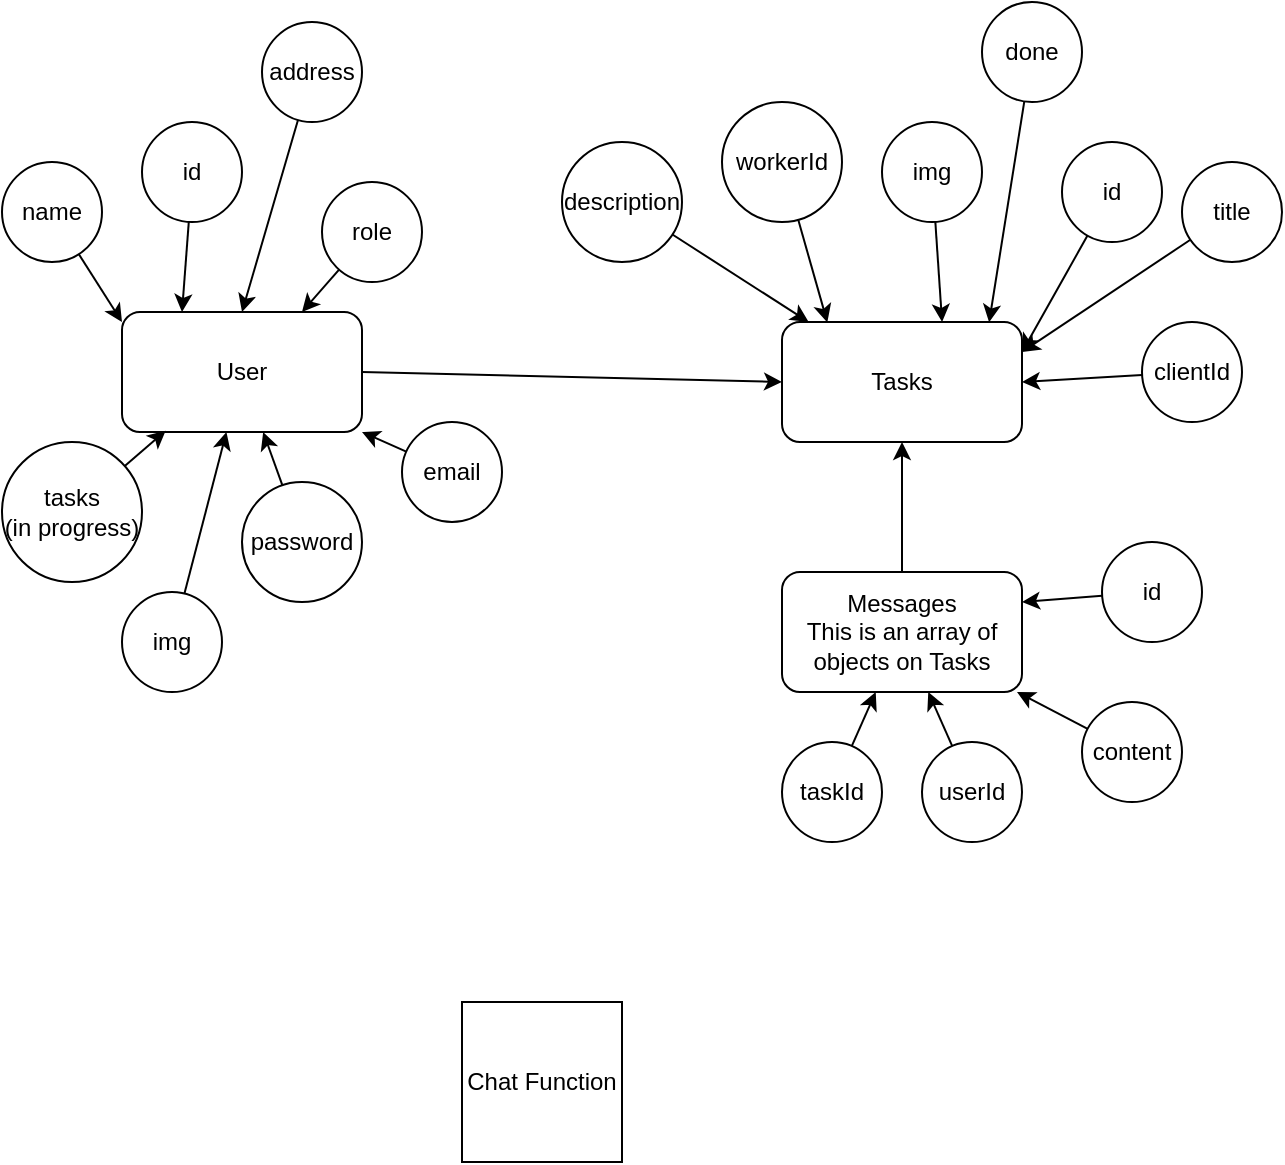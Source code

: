 <mxfile>
    <diagram id="0TPn_MgCuzqNqxGFEw4b" name="Page-1">
        <mxGraphModel dx="1265" dy="948" grid="1" gridSize="10" guides="1" tooltips="1" connect="1" arrows="1" fold="1" page="1" pageScale="1" pageWidth="827" pageHeight="1169" math="0" shadow="0">
            <root>
                <mxCell id="0"/>
                <mxCell id="1" parent="0"/>
                <mxCell id="3" value="User" style="rounded=1;whiteSpace=wrap;html=1;" parent="1" vertex="1">
                    <mxGeometry x="70" y="395" width="120" height="60" as="geometry"/>
                </mxCell>
                <mxCell id="11" value="Tasks" style="rounded=1;whiteSpace=wrap;html=1;" parent="1" vertex="1">
                    <mxGeometry x="400" y="400" width="120" height="60" as="geometry"/>
                </mxCell>
                <mxCell id="37" style="edgeStyle=none;html=1;entryX=0.5;entryY=1;entryDx=0;entryDy=0;" edge="1" parent="1" source="12" target="11">
                    <mxGeometry relative="1" as="geometry"/>
                </mxCell>
                <mxCell id="12" value="Messages&lt;br&gt;This is an array of objects on Tasks" style="rounded=1;whiteSpace=wrap;html=1;" parent="1" vertex="1">
                    <mxGeometry x="400" y="525" width="120" height="60" as="geometry"/>
                </mxCell>
                <mxCell id="17" value="" style="edgeStyle=none;html=1;" parent="1" source="15" target="12" edge="1">
                    <mxGeometry relative="1" as="geometry"/>
                </mxCell>
                <mxCell id="15" value="taskId" style="ellipse;whiteSpace=wrap;html=1;aspect=fixed;" parent="1" vertex="1">
                    <mxGeometry x="400" y="610" width="50" height="50" as="geometry"/>
                </mxCell>
                <mxCell id="18" value="" style="edgeStyle=none;html=1;" parent="1" source="16" target="12" edge="1">
                    <mxGeometry relative="1" as="geometry"/>
                </mxCell>
                <mxCell id="16" value="userId" style="ellipse;whiteSpace=wrap;html=1;aspect=fixed;" parent="1" vertex="1">
                    <mxGeometry x="470" y="610" width="50" height="50" as="geometry"/>
                </mxCell>
                <mxCell id="29" style="edgeStyle=none;html=1;entryX=0;entryY=0.5;entryDx=0;entryDy=0;exitX=1;exitY=0.5;exitDx=0;exitDy=0;" parent="1" source="3" target="11" edge="1">
                    <mxGeometry relative="1" as="geometry">
                        <mxPoint x="210" y="468" as="sourcePoint"/>
                        <Array as="points"/>
                    </mxGeometry>
                </mxCell>
                <mxCell id="31" value="" style="edgeStyle=none;html=1;" parent="1" source="30" target="12" edge="1">
                    <mxGeometry relative="1" as="geometry"/>
                </mxCell>
                <mxCell id="30" value="content" style="ellipse;whiteSpace=wrap;html=1;aspect=fixed;" parent="1" vertex="1">
                    <mxGeometry x="550" y="590" width="50" height="50" as="geometry"/>
                </mxCell>
                <mxCell id="34" value="Chat Function" style="whiteSpace=wrap;html=1;aspect=fixed;" parent="1" vertex="1">
                    <mxGeometry x="240" y="740" width="80" height="80" as="geometry"/>
                </mxCell>
                <mxCell id="43" style="edgeStyle=none;html=1;entryX=0.667;entryY=0;entryDx=0;entryDy=0;entryPerimeter=0;" edge="1" parent="1" source="38" target="11">
                    <mxGeometry relative="1" as="geometry"/>
                </mxCell>
                <mxCell id="38" value="img" style="ellipse;whiteSpace=wrap;html=1;aspect=fixed;" vertex="1" parent="1">
                    <mxGeometry x="450" y="300" width="50" height="50" as="geometry"/>
                </mxCell>
                <mxCell id="42" style="edgeStyle=none;html=1;entryX=1;entryY=0.25;entryDx=0;entryDy=0;" edge="1" parent="1" source="39" target="11">
                    <mxGeometry relative="1" as="geometry"/>
                </mxCell>
                <mxCell id="39" value="id" style="ellipse;whiteSpace=wrap;html=1;aspect=fixed;" vertex="1" parent="1">
                    <mxGeometry x="540" y="310" width="50" height="50" as="geometry"/>
                </mxCell>
                <mxCell id="41" style="edgeStyle=none;html=1;entryX=1;entryY=0.25;entryDx=0;entryDy=0;" edge="1" parent="1" source="40" target="12">
                    <mxGeometry relative="1" as="geometry"/>
                </mxCell>
                <mxCell id="40" value="id" style="ellipse;whiteSpace=wrap;html=1;aspect=fixed;" vertex="1" parent="1">
                    <mxGeometry x="560" y="510" width="50" height="50" as="geometry"/>
                </mxCell>
                <mxCell id="45" style="edgeStyle=none;html=1;entryX=1;entryY=0.5;entryDx=0;entryDy=0;" edge="1" parent="1" source="44" target="11">
                    <mxGeometry relative="1" as="geometry"/>
                </mxCell>
                <mxCell id="44" value="clientId" style="ellipse;whiteSpace=wrap;html=1;aspect=fixed;" vertex="1" parent="1">
                    <mxGeometry x="580" y="400" width="50" height="50" as="geometry"/>
                </mxCell>
                <mxCell id="47" style="edgeStyle=none;html=1;entryX=0.189;entryY=0.003;entryDx=0;entryDy=0;entryPerimeter=0;" edge="1" parent="1" source="46" target="11">
                    <mxGeometry relative="1" as="geometry"/>
                </mxCell>
                <mxCell id="46" value="workerId" style="ellipse;whiteSpace=wrap;html=1;aspect=fixed;" vertex="1" parent="1">
                    <mxGeometry x="370" y="290" width="60" height="60" as="geometry"/>
                </mxCell>
                <mxCell id="49" style="edgeStyle=none;html=1;entryX=1;entryY=0.25;entryDx=0;entryDy=0;" edge="1" parent="1" source="48" target="11">
                    <mxGeometry relative="1" as="geometry"/>
                </mxCell>
                <mxCell id="48" value="title" style="ellipse;whiteSpace=wrap;html=1;aspect=fixed;" vertex="1" parent="1">
                    <mxGeometry x="600" y="320" width="50" height="50" as="geometry"/>
                </mxCell>
                <mxCell id="51" style="edgeStyle=none;html=1;" edge="1" parent="1" source="50" target="11">
                    <mxGeometry relative="1" as="geometry"/>
                </mxCell>
                <mxCell id="50" value="description" style="ellipse;whiteSpace=wrap;html=1;aspect=fixed;" vertex="1" parent="1">
                    <mxGeometry x="290" y="310" width="60" height="60" as="geometry"/>
                </mxCell>
                <mxCell id="53" style="edgeStyle=none;html=1;entryX=0.25;entryY=0;entryDx=0;entryDy=0;" edge="1" parent="1" source="52" target="3">
                    <mxGeometry relative="1" as="geometry"/>
                </mxCell>
                <mxCell id="52" value="id" style="ellipse;whiteSpace=wrap;html=1;aspect=fixed;" vertex="1" parent="1">
                    <mxGeometry x="80" y="300" width="50" height="50" as="geometry"/>
                </mxCell>
                <mxCell id="55" style="edgeStyle=none;html=1;entryX=0.75;entryY=0;entryDx=0;entryDy=0;" edge="1" parent="1" source="54" target="3">
                    <mxGeometry relative="1" as="geometry"/>
                </mxCell>
                <mxCell id="54" value="role" style="ellipse;whiteSpace=wrap;html=1;aspect=fixed;" vertex="1" parent="1">
                    <mxGeometry x="170" y="330" width="50" height="50" as="geometry"/>
                </mxCell>
                <mxCell id="57" style="edgeStyle=none;html=1;entryX=1;entryY=1;entryDx=0;entryDy=0;" edge="1" parent="1" source="56" target="3">
                    <mxGeometry relative="1" as="geometry"/>
                </mxCell>
                <mxCell id="56" value="email" style="ellipse;whiteSpace=wrap;html=1;aspect=fixed;" vertex="1" parent="1">
                    <mxGeometry x="210" y="450" width="50" height="50" as="geometry"/>
                </mxCell>
                <mxCell id="59" style="edgeStyle=none;html=1;" edge="1" parent="1" source="58" target="3">
                    <mxGeometry relative="1" as="geometry"/>
                </mxCell>
                <mxCell id="58" value="password" style="ellipse;whiteSpace=wrap;html=1;aspect=fixed;" vertex="1" parent="1">
                    <mxGeometry x="130" y="480" width="60" height="60" as="geometry"/>
                </mxCell>
                <mxCell id="61" style="edgeStyle=none;html=1;entryX=0.182;entryY=0.989;entryDx=0;entryDy=0;entryPerimeter=0;" edge="1" parent="1" source="60" target="3">
                    <mxGeometry relative="1" as="geometry"/>
                </mxCell>
                <mxCell id="60" value="tasks&lt;br&gt;(in progress)" style="ellipse;whiteSpace=wrap;html=1;aspect=fixed;" vertex="1" parent="1">
                    <mxGeometry x="10" y="460" width="70" height="70" as="geometry"/>
                </mxCell>
                <mxCell id="63" style="edgeStyle=none;html=1;entryX=0.863;entryY=0.003;entryDx=0;entryDy=0;entryPerimeter=0;" edge="1" parent="1" source="62" target="11">
                    <mxGeometry relative="1" as="geometry"/>
                </mxCell>
                <mxCell id="62" value="done" style="ellipse;whiteSpace=wrap;html=1;aspect=fixed;" vertex="1" parent="1">
                    <mxGeometry x="500" y="240" width="50" height="50" as="geometry"/>
                </mxCell>
                <mxCell id="65" style="edgeStyle=none;html=1;" edge="1" parent="1" source="64">
                    <mxGeometry relative="1" as="geometry">
                        <mxPoint x="70" y="400" as="targetPoint"/>
                    </mxGeometry>
                </mxCell>
                <mxCell id="64" value="name" style="ellipse;whiteSpace=wrap;html=1;aspect=fixed;" vertex="1" parent="1">
                    <mxGeometry x="10" y="320" width="50" height="50" as="geometry"/>
                </mxCell>
                <mxCell id="68" style="edgeStyle=none;html=1;entryX=0.5;entryY=0;entryDx=0;entryDy=0;" edge="1" parent="1" source="67" target="3">
                    <mxGeometry relative="1" as="geometry"/>
                </mxCell>
                <mxCell id="67" value="address" style="ellipse;whiteSpace=wrap;html=1;aspect=fixed;" vertex="1" parent="1">
                    <mxGeometry x="140" y="250" width="50" height="50" as="geometry"/>
                </mxCell>
                <mxCell id="70" style="edgeStyle=none;html=1;" edge="1" parent="1" source="69" target="3">
                    <mxGeometry relative="1" as="geometry"/>
                </mxCell>
                <mxCell id="69" value="img" style="ellipse;whiteSpace=wrap;html=1;aspect=fixed;" vertex="1" parent="1">
                    <mxGeometry x="70" y="535" width="50" height="50" as="geometry"/>
                </mxCell>
            </root>
        </mxGraphModel>
    </diagram>
</mxfile>